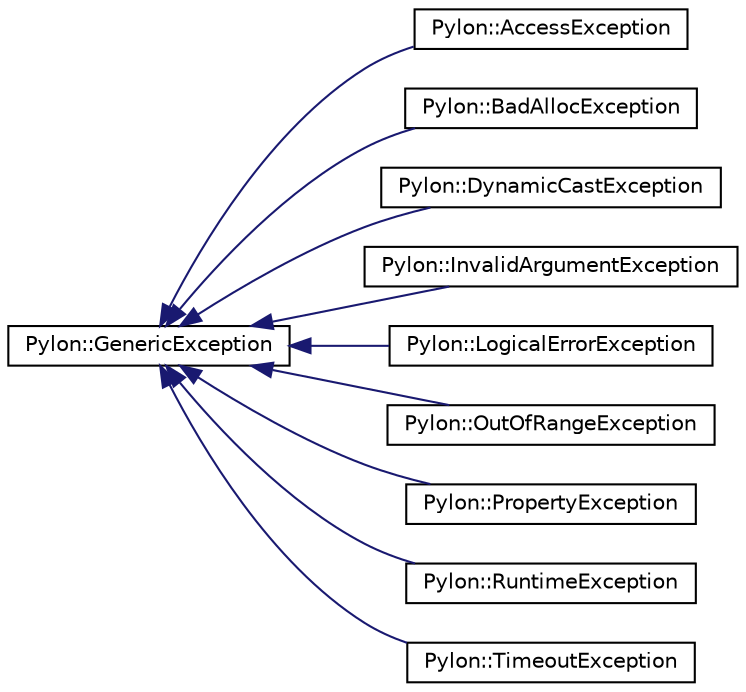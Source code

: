 digraph "Graphical Class Hierarchy"
{
  edge [fontname="Helvetica",fontsize="10",labelfontname="Helvetica",labelfontsize="10"];
  node [fontname="Helvetica",fontsize="10",shape=record];
  rankdir="LR";
  Node1 [label="Pylon::GenericException",height=0.2,width=0.4,color="black", fillcolor="white", style="filled",URL="$class_pylon_1_1_generic_exception.html",tooltip="pylon exception class "];
  Node1 -> Node2 [dir="back",color="midnightblue",fontsize="10",style="solid",fontname="Helvetica"];
  Node2 [label="Pylon::AccessException",height=0.2,width=0.4,color="black", fillcolor="white", style="filled",URL="$class_pylon_1_1_access_exception.html",tooltip="Exception thrown to indicate an access error. (i.E. A when trying to set a read-only value) ..."];
  Node1 -> Node3 [dir="back",color="midnightblue",fontsize="10",style="solid",fontname="Helvetica"];
  Node3 [label="Pylon::BadAllocException",height=0.2,width=0.4,color="black", fillcolor="white", style="filled",URL="$class_pylon_1_1_bad_alloc_exception.html",tooltip="Exception thrown if memory could not be allocated. "];
  Node1 -> Node4 [dir="back",color="midnightblue",fontsize="10",style="solid",fontname="Helvetica"];
  Node4 [label="Pylon::DynamicCastException",height=0.2,width=0.4,color="black", fillcolor="white", style="filled",URL="$class_pylon_1_1_dynamic_cast_exception.html",tooltip="Exception thrown to indicate a dynamic cast has failed. Usually this means a value is not of expected..."];
  Node1 -> Node5 [dir="back",color="midnightblue",fontsize="10",style="solid",fontname="Helvetica"];
  Node5 [label="Pylon::InvalidArgumentException",height=0.2,width=0.4,color="black", fillcolor="white", style="filled",URL="$class_pylon_1_1_invalid_argument_exception.html",tooltip="Exception thrown if an argument passed is invalid. "];
  Node1 -> Node6 [dir="back",color="midnightblue",fontsize="10",style="solid",fontname="Helvetica"];
  Node6 [label="Pylon::LogicalErrorException",height=0.2,width=0.4,color="black", fillcolor="white", style="filled",URL="$class_pylon_1_1_logical_error_exception.html",tooltip="Exception thrown to indicate logical errors in program flow. "];
  Node1 -> Node7 [dir="back",color="midnightblue",fontsize="10",style="solid",fontname="Helvetica"];
  Node7 [label="Pylon::OutOfRangeException",height=0.2,width=0.4,color="black", fillcolor="white", style="filled",URL="$class_pylon_1_1_out_of_range_exception.html",tooltip="Exception thrown if an argument is out of range. "];
  Node1 -> Node8 [dir="back",color="midnightblue",fontsize="10",style="solid",fontname="Helvetica"];
  Node8 [label="Pylon::PropertyException",height=0.2,width=0.4,color="black", fillcolor="white", style="filled",URL="$class_pylon_1_1_property_exception.html",tooltip="Exception thrown if a property access fails. "];
  Node1 -> Node9 [dir="back",color="midnightblue",fontsize="10",style="solid",fontname="Helvetica"];
  Node9 [label="Pylon::RuntimeException",height=0.2,width=0.4,color="black", fillcolor="white", style="filled",URL="$class_pylon_1_1_runtime_exception.html",tooltip="Exception thrown if a runtime error occurs. "];
  Node1 -> Node10 [dir="back",color="midnightblue",fontsize="10",style="solid",fontname="Helvetica"];
  Node10 [label="Pylon::TimeoutException",height=0.2,width=0.4,color="black", fillcolor="white", style="filled",URL="$class_pylon_1_1_timeout_exception.html",tooltip="Exception thrown when a timeout has elapsed. "];
}
